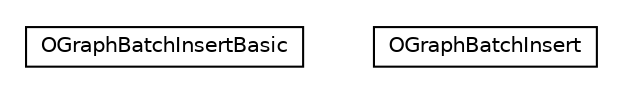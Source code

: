 #!/usr/local/bin/dot
#
# Class diagram 
# Generated by UMLGraph version R5_6-24-gf6e263 (http://www.umlgraph.org/)
#

digraph G {
	edge [fontname="Helvetica",fontsize=10,labelfontname="Helvetica",labelfontsize=10];
	node [fontname="Helvetica",fontsize=10,shape=plaintext];
	nodesep=0.25;
	ranksep=0.5;
	// com.orientechnologies.orient.graph.batch.OGraphBatchInsertBasic
	c391975 [label=<<table title="com.orientechnologies.orient.graph.batch.OGraphBatchInsertBasic" border="0" cellborder="1" cellspacing="0" cellpadding="2" port="p" href="./OGraphBatchInsertBasic.html">
		<tr><td><table border="0" cellspacing="0" cellpadding="1">
<tr><td align="center" balign="center"> OGraphBatchInsertBasic </td></tr>
		</table></td></tr>
		</table>>, URL="./OGraphBatchInsertBasic.html", fontname="Helvetica", fontcolor="black", fontsize=10.0];
	// com.orientechnologies.orient.graph.batch.OGraphBatchInsert
	c391976 [label=<<table title="com.orientechnologies.orient.graph.batch.OGraphBatchInsert" border="0" cellborder="1" cellspacing="0" cellpadding="2" port="p" href="./OGraphBatchInsert.html">
		<tr><td><table border="0" cellspacing="0" cellpadding="1">
<tr><td align="center" balign="center"> OGraphBatchInsert </td></tr>
		</table></td></tr>
		</table>>, URL="./OGraphBatchInsert.html", fontname="Helvetica", fontcolor="black", fontsize=10.0];
}

